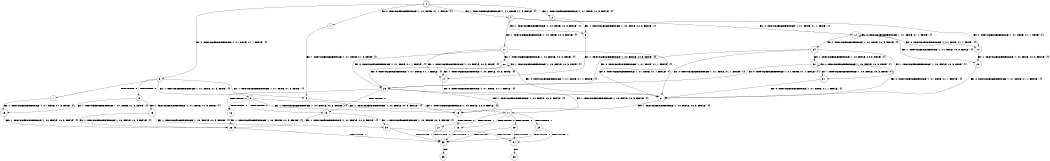 digraph BCG {
size = "7, 10.5";
center = TRUE;
node [shape = circle];
0 [peripheries = 2];
0 -> 1 [label = "EX !0 !ATOMIC_EXCH_BRANCH (1, +1, TRUE, +1, 1, FALSE) !{}"];
0 -> 2 [label = "EX !1 !ATOMIC_EXCH_BRANCH (1, +1, TRUE, +1, 3, FALSE) !{}"];
0 -> 3 [label = "EX !0 !ATOMIC_EXCH_BRANCH (1, +1, TRUE, +1, 1, FALSE) !{}"];
0 -> 4 [label = "EX !1 !ATOMIC_EXCH_BRANCH (1, +1, TRUE, +1, 3, FALSE) !{}"];
1 -> 5 [label = "EX !1 !ATOMIC_EXCH_BRANCH (1, +1, TRUE, +1, 3, TRUE) !{}"];
2 -> 6 [label = "EX !1 !ATOMIC_EXCH_BRANCH (1, +0, TRUE, +0, 3, FALSE) !{}"];
3 -> 5 [label = "EX !1 !ATOMIC_EXCH_BRANCH (1, +1, TRUE, +1, 3, TRUE) !{}"];
3 -> 7 [label = "TERMINATE !0"];
3 -> 8 [label = "EX !1 !ATOMIC_EXCH_BRANCH (1, +1, TRUE, +1, 3, TRUE) !{}"];
3 -> 9 [label = "TERMINATE !0"];
4 -> 6 [label = "EX !1 !ATOMIC_EXCH_BRANCH (1, +0, TRUE, +0, 3, FALSE) !{}"];
4 -> 10 [label = "EX !0 !ATOMIC_EXCH_BRANCH (1, +1, TRUE, +1, 1, TRUE) !{}"];
4 -> 11 [label = "EX !1 !ATOMIC_EXCH_BRANCH (1, +0, TRUE, +0, 3, FALSE) !{}"];
4 -> 12 [label = "EX !0 !ATOMIC_EXCH_BRANCH (1, +1, TRUE, +1, 1, TRUE) !{}"];
5 -> 13 [label = "EX !1 !ATOMIC_EXCH_BRANCH (1, +0, FALSE, +0, 3, FALSE) !{}"];
6 -> 14 [label = "EX !1 !ATOMIC_EXCH_BRANCH (1, +0, FALSE, +0, 3, TRUE) !{}"];
7 -> 15 [label = "EX !1 !ATOMIC_EXCH_BRANCH (1, +1, TRUE, +1, 3, TRUE) !{}"];
8 -> 13 [label = "EX !1 !ATOMIC_EXCH_BRANCH (1, +0, FALSE, +0, 3, FALSE) !{}"];
8 -> 16 [label = "TERMINATE !0"];
8 -> 17 [label = "EX !1 !ATOMIC_EXCH_BRANCH (1, +0, FALSE, +0, 3, FALSE) !{}"];
8 -> 18 [label = "TERMINATE !0"];
9 -> 15 [label = "EX !1 !ATOMIC_EXCH_BRANCH (1, +1, TRUE, +1, 3, TRUE) !{}"];
9 -> 19 [label = "EX !1 !ATOMIC_EXCH_BRANCH (1, +1, TRUE, +1, 3, TRUE) !{}"];
10 -> 20 [label = "EX !1 !ATOMIC_EXCH_BRANCH (1, +0, TRUE, +0, 3, FALSE) !{}"];
11 -> 14 [label = "EX !1 !ATOMIC_EXCH_BRANCH (1, +0, FALSE, +0, 3, TRUE) !{}"];
11 -> 21 [label = "EX !0 !ATOMIC_EXCH_BRANCH (1, +1, TRUE, +1, 1, FALSE) !{}"];
11 -> 22 [label = "EX !1 !ATOMIC_EXCH_BRANCH (1, +0, FALSE, +0, 3, TRUE) !{}"];
11 -> 23 [label = "EX !0 !ATOMIC_EXCH_BRANCH (1, +1, TRUE, +1, 1, FALSE) !{}"];
12 -> 10 [label = "EX !0 !ATOMIC_EXCH_BRANCH (1, +1, TRUE, +1, 1, TRUE) !{}"];
12 -> 20 [label = "EX !1 !ATOMIC_EXCH_BRANCH (1, +0, TRUE, +0, 3, FALSE) !{}"];
12 -> 12 [label = "EX !0 !ATOMIC_EXCH_BRANCH (1, +1, TRUE, +1, 1, TRUE) !{}"];
12 -> 24 [label = "EX !1 !ATOMIC_EXCH_BRANCH (1, +0, TRUE, +0, 3, FALSE) !{}"];
13 -> 25 [label = "TERMINATE !0"];
14 -> 21 [label = "EX !0 !ATOMIC_EXCH_BRANCH (1, +1, TRUE, +1, 1, FALSE) !{}"];
15 -> 26 [label = "EX !1 !ATOMIC_EXCH_BRANCH (1, +0, FALSE, +0, 3, FALSE) !{}"];
16 -> 26 [label = "EX !1 !ATOMIC_EXCH_BRANCH (1, +0, FALSE, +0, 3, FALSE) !{}"];
17 -> 25 [label = "TERMINATE !0"];
17 -> 27 [label = "TERMINATE !1"];
17 -> 28 [label = "TERMINATE !0"];
17 -> 29 [label = "TERMINATE !1"];
18 -> 26 [label = "EX !1 !ATOMIC_EXCH_BRANCH (1, +0, FALSE, +0, 3, FALSE) !{}"];
18 -> 30 [label = "EX !1 !ATOMIC_EXCH_BRANCH (1, +0, FALSE, +0, 3, FALSE) !{}"];
19 -> 26 [label = "EX !1 !ATOMIC_EXCH_BRANCH (1, +0, FALSE, +0, 3, FALSE) !{}"];
19 -> 30 [label = "EX !1 !ATOMIC_EXCH_BRANCH (1, +0, FALSE, +0, 3, FALSE) !{}"];
20 -> 21 [label = "EX !0 !ATOMIC_EXCH_BRANCH (1, +1, TRUE, +1, 1, FALSE) !{}"];
21 -> 13 [label = "EX !1 !ATOMIC_EXCH_BRANCH (1, +0, FALSE, +0, 3, FALSE) !{}"];
22 -> 14 [label = "EX !1 !ATOMIC_EXCH_BRANCH (1, +0, FALSE, +0, 3, TRUE) !{}"];
22 -> 21 [label = "EX !0 !ATOMIC_EXCH_BRANCH (1, +1, TRUE, +1, 1, FALSE) !{}"];
22 -> 22 [label = "EX !1 !ATOMIC_EXCH_BRANCH (1, +0, FALSE, +0, 3, TRUE) !{}"];
22 -> 23 [label = "EX !0 !ATOMIC_EXCH_BRANCH (1, +1, TRUE, +1, 1, FALSE) !{}"];
23 -> 13 [label = "EX !1 !ATOMIC_EXCH_BRANCH (1, +0, FALSE, +0, 3, FALSE) !{}"];
23 -> 16 [label = "TERMINATE !0"];
23 -> 17 [label = "EX !1 !ATOMIC_EXCH_BRANCH (1, +0, FALSE, +0, 3, FALSE) !{}"];
23 -> 18 [label = "TERMINATE !0"];
24 -> 21 [label = "EX !0 !ATOMIC_EXCH_BRANCH (1, +1, TRUE, +1, 1, FALSE) !{}"];
24 -> 31 [label = "EX !1 !ATOMIC_EXCH_BRANCH (1, +0, FALSE, +0, 3, TRUE) !{}"];
24 -> 23 [label = "EX !0 !ATOMIC_EXCH_BRANCH (1, +1, TRUE, +1, 1, FALSE) !{}"];
24 -> 32 [label = "EX !1 !ATOMIC_EXCH_BRANCH (1, +0, FALSE, +0, 3, TRUE) !{}"];
25 -> 33 [label = "TERMINATE !1"];
26 -> 33 [label = "TERMINATE !1"];
27 -> 33 [label = "TERMINATE !0"];
28 -> 33 [label = "TERMINATE !1"];
28 -> 34 [label = "TERMINATE !1"];
29 -> 33 [label = "TERMINATE !0"];
29 -> 34 [label = "TERMINATE !0"];
30 -> 33 [label = "TERMINATE !1"];
30 -> 34 [label = "TERMINATE !1"];
31 -> 21 [label = "EX !0 !ATOMIC_EXCH_BRANCH (1, +1, TRUE, +1, 1, FALSE) !{}"];
32 -> 21 [label = "EX !0 !ATOMIC_EXCH_BRANCH (1, +1, TRUE, +1, 1, FALSE) !{}"];
32 -> 31 [label = "EX !1 !ATOMIC_EXCH_BRANCH (1, +0, FALSE, +0, 3, TRUE) !{}"];
32 -> 23 [label = "EX !0 !ATOMIC_EXCH_BRANCH (1, +1, TRUE, +1, 1, FALSE) !{}"];
32 -> 32 [label = "EX !1 !ATOMIC_EXCH_BRANCH (1, +0, FALSE, +0, 3, TRUE) !{}"];
33 -> 35 [label = "exit"];
34 -> 36 [label = "exit"];
}
